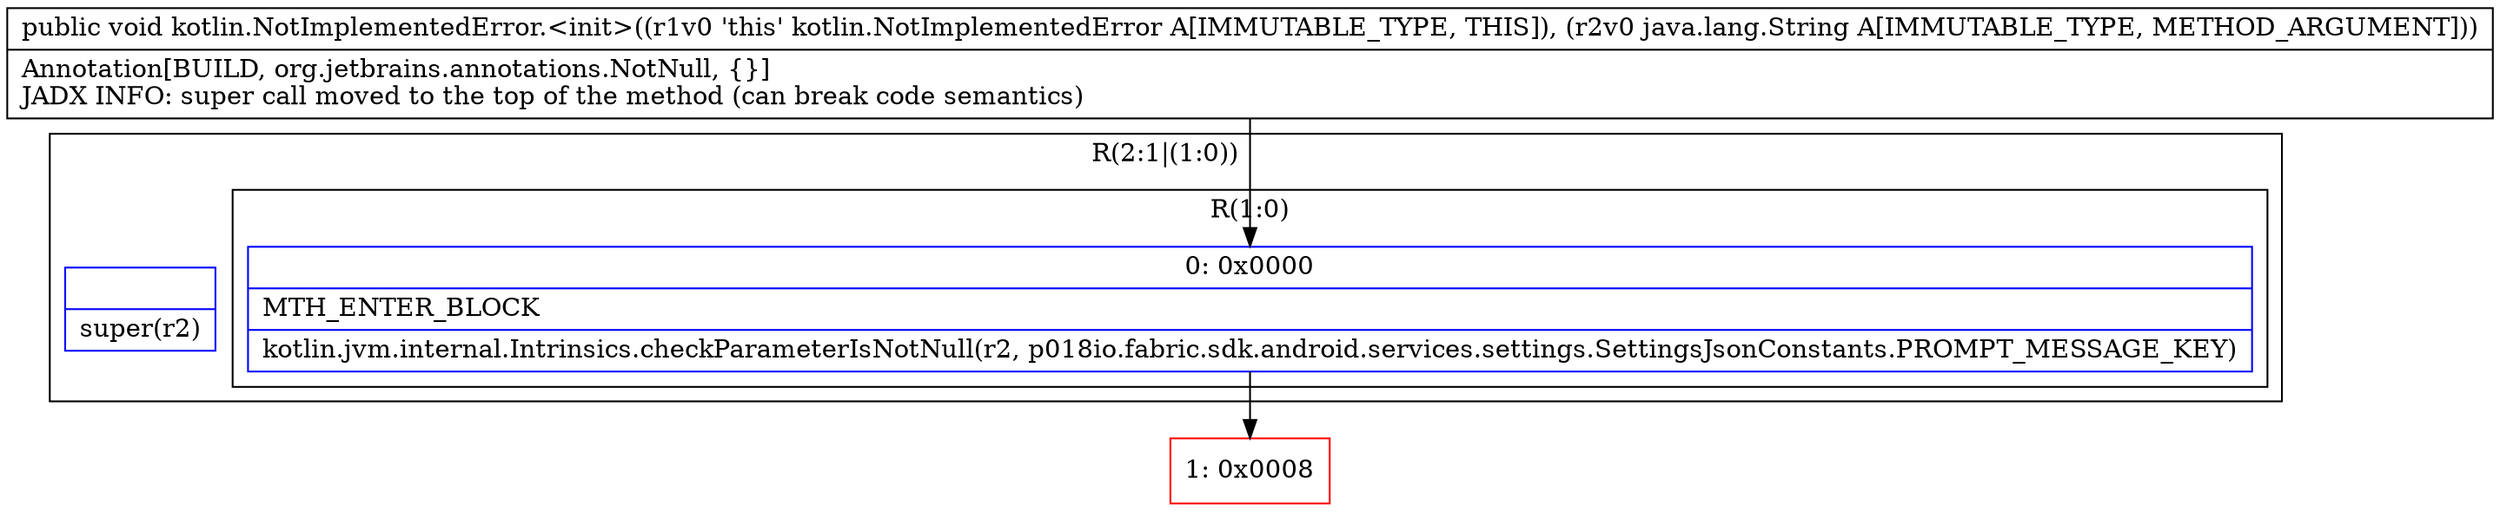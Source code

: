 digraph "CFG forkotlin.NotImplementedError.\<init\>(Ljava\/lang\/String;)V" {
subgraph cluster_Region_55094872 {
label = "R(2:1|(1:0))";
node [shape=record,color=blue];
Node_InsnContainer_107881199 [shape=record,label="{|super(r2)\l}"];
subgraph cluster_Region_1512715356 {
label = "R(1:0)";
node [shape=record,color=blue];
Node_0 [shape=record,label="{0\:\ 0x0000|MTH_ENTER_BLOCK\l|kotlin.jvm.internal.Intrinsics.checkParameterIsNotNull(r2, p018io.fabric.sdk.android.services.settings.SettingsJsonConstants.PROMPT_MESSAGE_KEY)\l}"];
}
}
Node_1 [shape=record,color=red,label="{1\:\ 0x0008}"];
MethodNode[shape=record,label="{public void kotlin.NotImplementedError.\<init\>((r1v0 'this' kotlin.NotImplementedError A[IMMUTABLE_TYPE, THIS]), (r2v0 java.lang.String A[IMMUTABLE_TYPE, METHOD_ARGUMENT]))  | Annotation[BUILD, org.jetbrains.annotations.NotNull, \{\}]\lJADX INFO: super call moved to the top of the method (can break code semantics)\l}"];
MethodNode -> Node_0;
Node_0 -> Node_1;
}

